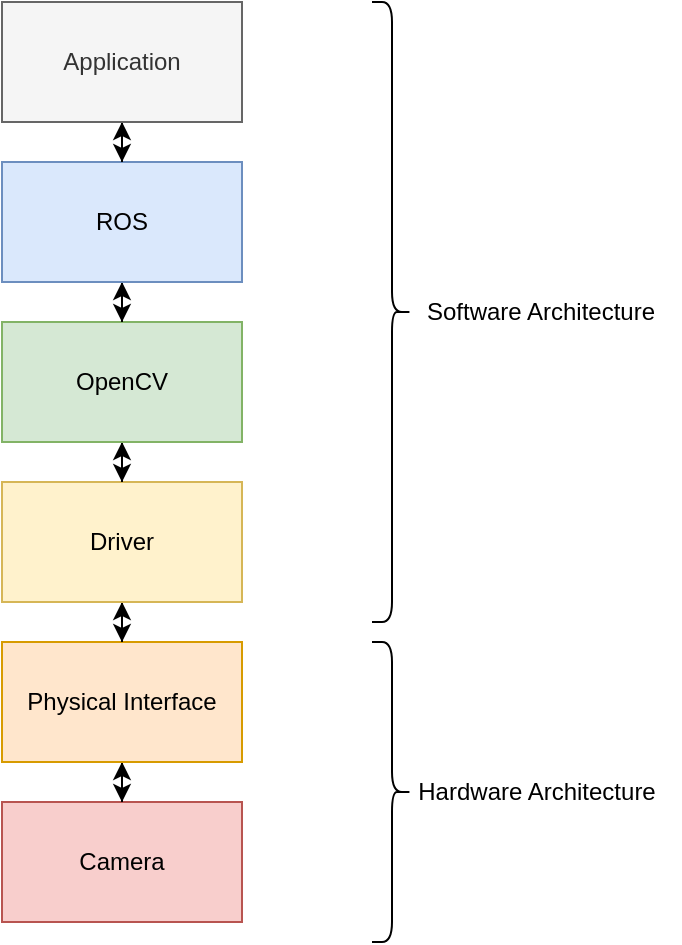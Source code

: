 <mxfile version="26.0.6">
  <diagram name="Page-1" id="Z7hyR1rhEcDRdARIU9mL">
    <mxGraphModel dx="1198" dy="663" grid="1" gridSize="10" guides="1" tooltips="1" connect="1" arrows="1" fold="1" page="1" pageScale="1" pageWidth="850" pageHeight="1100" math="0" shadow="0">
      <root>
        <mxCell id="0" />
        <mxCell id="1" parent="0" />
        <mxCell id="eI5gQeJjAux44tKJgHji-1" value="Camera" style="rounded=0;whiteSpace=wrap;html=1;fillColor=#f8cecc;strokeColor=#b85450;" vertex="1" parent="1">
          <mxGeometry x="365" y="510" width="120" height="60" as="geometry" />
        </mxCell>
        <mxCell id="eI5gQeJjAux44tKJgHji-11" value="" style="edgeStyle=orthogonalEdgeStyle;rounded=0;orthogonalLoop=1;jettySize=auto;html=1;startArrow=classic;startFill=1;" edge="1" parent="1" source="eI5gQeJjAux44tKJgHji-2" target="eI5gQeJjAux44tKJgHji-1">
          <mxGeometry relative="1" as="geometry" />
        </mxCell>
        <mxCell id="eI5gQeJjAux44tKJgHji-2" value="Physical Interface" style="rounded=0;whiteSpace=wrap;html=1;fillColor=#ffe6cc;strokeColor=#d79b00;" vertex="1" parent="1">
          <mxGeometry x="365" y="430" width="120" height="60" as="geometry" />
        </mxCell>
        <mxCell id="eI5gQeJjAux44tKJgHji-13" value="" style="edgeStyle=orthogonalEdgeStyle;rounded=0;orthogonalLoop=1;jettySize=auto;html=1;startArrow=classic;startFill=1;" edge="1" parent="1" source="eI5gQeJjAux44tKJgHji-3" target="eI5gQeJjAux44tKJgHji-2">
          <mxGeometry relative="1" as="geometry" />
        </mxCell>
        <mxCell id="eI5gQeJjAux44tKJgHji-3" value="Driver" style="rounded=0;whiteSpace=wrap;html=1;fillColor=#fff2cc;strokeColor=#d6b656;" vertex="1" parent="1">
          <mxGeometry x="365" y="350" width="120" height="60" as="geometry" />
        </mxCell>
        <mxCell id="eI5gQeJjAux44tKJgHji-14" value="" style="edgeStyle=orthogonalEdgeStyle;rounded=0;orthogonalLoop=1;jettySize=auto;html=1;startArrow=classic;startFill=1;" edge="1" parent="1" source="eI5gQeJjAux44tKJgHji-4" target="eI5gQeJjAux44tKJgHji-3">
          <mxGeometry relative="1" as="geometry" />
        </mxCell>
        <mxCell id="eI5gQeJjAux44tKJgHji-4" value="OpenCV" style="rounded=0;whiteSpace=wrap;html=1;fillColor=#d5e8d4;strokeColor=#82b366;" vertex="1" parent="1">
          <mxGeometry x="365" y="270" width="120" height="60" as="geometry" />
        </mxCell>
        <mxCell id="eI5gQeJjAux44tKJgHji-15" value="" style="edgeStyle=orthogonalEdgeStyle;rounded=0;orthogonalLoop=1;jettySize=auto;html=1;startArrow=classic;startFill=1;" edge="1" parent="1" source="eI5gQeJjAux44tKJgHji-5" target="eI5gQeJjAux44tKJgHji-4">
          <mxGeometry relative="1" as="geometry" />
        </mxCell>
        <mxCell id="eI5gQeJjAux44tKJgHji-5" value="ROS" style="rounded=0;whiteSpace=wrap;html=1;fillColor=#dae8fc;strokeColor=#6c8ebf;" vertex="1" parent="1">
          <mxGeometry x="365" y="190" width="120" height="60" as="geometry" />
        </mxCell>
        <mxCell id="eI5gQeJjAux44tKJgHji-16" value="" style="edgeStyle=orthogonalEdgeStyle;rounded=0;orthogonalLoop=1;jettySize=auto;html=1;startArrow=classic;startFill=1;" edge="1" parent="1" source="eI5gQeJjAux44tKJgHji-6" target="eI5gQeJjAux44tKJgHji-5">
          <mxGeometry relative="1" as="geometry" />
        </mxCell>
        <mxCell id="eI5gQeJjAux44tKJgHji-6" value="Application" style="rounded=0;whiteSpace=wrap;html=1;fillColor=#f5f5f5;fontColor=#333333;strokeColor=#666666;" vertex="1" parent="1">
          <mxGeometry x="365" y="110" width="120" height="60" as="geometry" />
        </mxCell>
        <mxCell id="eI5gQeJjAux44tKJgHji-7" value="" style="shape=curlyBracket;whiteSpace=wrap;html=1;rounded=1;flipH=1;labelPosition=right;verticalLabelPosition=middle;align=left;verticalAlign=middle;" vertex="1" parent="1">
          <mxGeometry x="550" y="430" width="20" height="150" as="geometry" />
        </mxCell>
        <mxCell id="eI5gQeJjAux44tKJgHji-8" value="Hardware Architecture" style="text;html=1;align=center;verticalAlign=middle;resizable=0;points=[];autosize=1;strokeColor=none;fillColor=none;" vertex="1" parent="1">
          <mxGeometry x="562" y="490" width="140" height="30" as="geometry" />
        </mxCell>
        <mxCell id="eI5gQeJjAux44tKJgHji-9" value="" style="shape=curlyBracket;whiteSpace=wrap;html=1;rounded=1;flipH=1;labelPosition=right;verticalLabelPosition=middle;align=left;verticalAlign=middle;" vertex="1" parent="1">
          <mxGeometry x="550" y="110" width="20" height="310" as="geometry" />
        </mxCell>
        <mxCell id="eI5gQeJjAux44tKJgHji-10" value="Software Architecture" style="text;html=1;align=center;verticalAlign=middle;resizable=0;points=[];autosize=1;strokeColor=none;fillColor=none;" vertex="1" parent="1">
          <mxGeometry x="564" y="250" width="140" height="30" as="geometry" />
        </mxCell>
      </root>
    </mxGraphModel>
  </diagram>
</mxfile>
